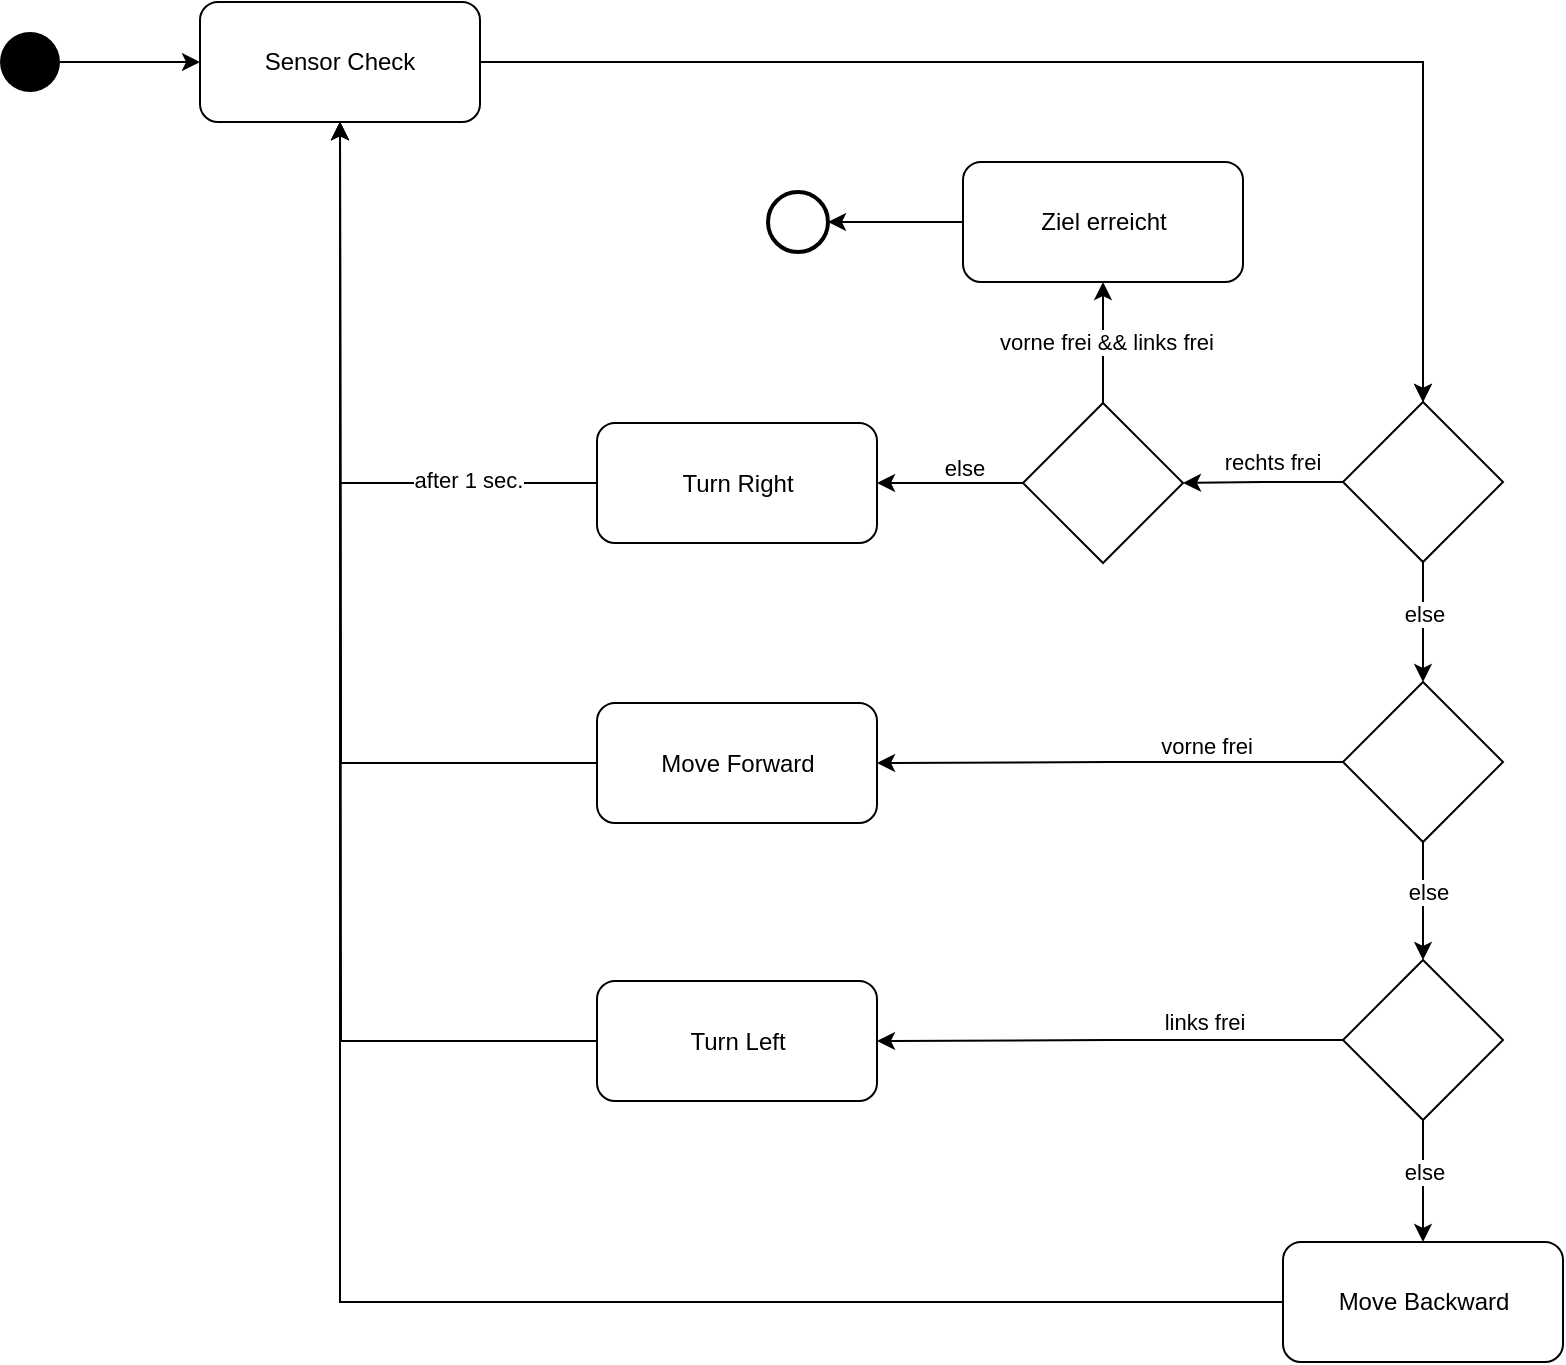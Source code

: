 <mxfile version="22.1.22" type="embed" pages="4">
  <diagram name="State Machine for Right-Hand Rule" id="0">
    <mxGraphModel dx="1206" dy="760" grid="1" gridSize="10" guides="1" tooltips="1" connect="1" arrows="1" fold="1" page="1" pageScale="1" pageWidth="827" pageHeight="1169" math="0" shadow="0">
      <root>
        <mxCell id="0" />
        <mxCell id="1" parent="0" />
        <mxCell id="start" value="" style="ellipse;fillColor=#000000;strokeColor=none;" parent="1" vertex="1">
          <mxGeometry x="30" y="115" width="30" height="30" as="geometry" />
        </mxCell>
        <mxCell id="sensor_check" value="Sensor Check" style="rounded=1;whiteSpace=wrap;html=1;" parent="1" vertex="1">
          <mxGeometry x="130" y="100" width="140" height="60" as="geometry" />
        </mxCell>
        <mxCell id="FuK4gbNFFSEncP7rX3Nj-37" style="edgeStyle=orthogonalEdgeStyle;rounded=0;orthogonalLoop=1;jettySize=auto;html=1;entryX=0.5;entryY=1;entryDx=0;entryDy=0;" parent="1" source="turn_right" target="sensor_check" edge="1">
          <mxGeometry relative="1" as="geometry" />
        </mxCell>
        <mxCell id="MXY2HZaCNckMIYu-Z9d6-27" value="after 1 sec." style="edgeLabel;html=1;align=center;verticalAlign=middle;resizable=0;points=[];" parent="FuK4gbNFFSEncP7rX3Nj-37" vertex="1" connectable="0">
          <mxGeometry x="-0.473" relative="1" as="geometry">
            <mxPoint x="17" y="-2" as="offset" />
          </mxGeometry>
        </mxCell>
        <mxCell id="turn_right" value="Turn Right" style="rounded=1;whiteSpace=wrap;html=1;" parent="1" vertex="1">
          <mxGeometry x="328.5" y="310.5" width="140" height="60" as="geometry" />
        </mxCell>
        <mxCell id="FuK4gbNFFSEncP7rX3Nj-39" style="edgeStyle=orthogonalEdgeStyle;rounded=0;orthogonalLoop=1;jettySize=auto;html=1;" parent="1" source="turn_left" edge="1">
          <mxGeometry relative="1" as="geometry">
            <mxPoint x="200" y="160" as="targetPoint" />
          </mxGeometry>
        </mxCell>
        <mxCell id="turn_left" value="Turn Left" style="rounded=1;whiteSpace=wrap;html=1;" parent="1" vertex="1">
          <mxGeometry x="328.5" y="589.5" width="140" height="60" as="geometry" />
        </mxCell>
        <mxCell id="FuK4gbNFFSEncP7rX3Nj-40" style="edgeStyle=orthogonalEdgeStyle;rounded=0;orthogonalLoop=1;jettySize=auto;html=1;entryX=0.5;entryY=1;entryDx=0;entryDy=0;" parent="1" source="move_backward" target="sensor_check" edge="1">
          <mxGeometry relative="1" as="geometry" />
        </mxCell>
        <mxCell id="move_backward" value="Move Backward" style="rounded=1;whiteSpace=wrap;html=1;" parent="1" vertex="1">
          <mxGeometry x="671.5" y="720" width="140" height="60" as="geometry" />
        </mxCell>
        <mxCell id="goal_reached" value="" style="ellipse;fillColor=none;strokeColor=#000000;strokeWidth=2;" parent="1" vertex="1">
          <mxGeometry x="414" y="195" width="30" height="30" as="geometry" />
        </mxCell>
        <mxCell id="edge_start_sensor" style="edgeStyle=orthogonalEdgeStyle;rounded=0;" parent="1" source="start" target="sensor_check" edge="1">
          <mxGeometry relative="1" as="geometry" />
        </mxCell>
        <mxCell id="FuK4gbNFFSEncP7rX3Nj-1" value="" style="edgeStyle=orthogonalEdgeStyle;rounded=0;" parent="1" source="sensor_check" target="FuK4gbNFFSEncP7rX3Nj-2" edge="1">
          <mxGeometry relative="1" as="geometry">
            <mxPoint x="270" y="130" as="sourcePoint" />
            <mxPoint x="735" y="200" as="targetPoint" />
          </mxGeometry>
        </mxCell>
        <mxCell id="FuK4gbNFFSEncP7rX3Nj-5" value="" style="edgeStyle=orthogonalEdgeStyle;rounded=0;" parent="1" source="sensor_check" target="FuK4gbNFFSEncP7rX3Nj-2" edge="1">
          <mxGeometry relative="1" as="geometry">
            <mxPoint x="270" y="130" as="sourcePoint" />
            <mxPoint x="400" y="350" as="targetPoint" />
          </mxGeometry>
        </mxCell>
        <mxCell id="FuK4gbNFFSEncP7rX3Nj-2" value="" style="rhombus;whiteSpace=wrap;html=1;" parent="1" vertex="1">
          <mxGeometry x="701.5" y="300" width="80" height="80" as="geometry" />
        </mxCell>
        <mxCell id="FuK4gbNFFSEncP7rX3Nj-8" value="" style="edgeStyle=orthogonalEdgeStyle;rounded=0;" parent="1" source="FuK4gbNFFSEncP7rX3Nj-2" target="FuK4gbNFFSEncP7rX3Nj-7" edge="1">
          <mxGeometry relative="1" as="geometry">
            <mxPoint x="741.5" y="380" as="sourcePoint" />
            <mxPoint x="741.5" y="560" as="targetPoint" />
          </mxGeometry>
        </mxCell>
        <mxCell id="FuK4gbNFFSEncP7rX3Nj-14" value="else" style="edgeLabel;html=1;align=center;verticalAlign=middle;resizable=0;points=[];" parent="FuK4gbNFFSEncP7rX3Nj-8" vertex="1" connectable="0">
          <mxGeometry x="-0.139" relative="1" as="geometry">
            <mxPoint as="offset" />
          </mxGeometry>
        </mxCell>
        <mxCell id="FuK4gbNFFSEncP7rX3Nj-11" value="" style="edgeStyle=orthogonalEdgeStyle;rounded=0;orthogonalLoop=1;jettySize=auto;html=1;exitX=0;exitY=0.5;exitDx=0;exitDy=0;entryX=1;entryY=0.5;entryDx=0;entryDy=0;" parent="1" source="FuK4gbNFFSEncP7rX3Nj-7" target="FuK4gbNFFSEncP7rX3Nj-10" edge="1">
          <mxGeometry relative="1" as="geometry">
            <mxPoint x="381.5" y="480.5" as="sourcePoint" />
            <mxPoint x="621.5" y="480.529" as="targetPoint" />
          </mxGeometry>
        </mxCell>
        <mxCell id="FuK4gbNFFSEncP7rX3Nj-12" value="vorne frei" style="edgeLabel;html=1;align=center;verticalAlign=middle;resizable=0;points=[];" parent="FuK4gbNFFSEncP7rX3Nj-11" vertex="1" connectable="0">
          <mxGeometry x="-0.212" relative="1" as="geometry">
            <mxPoint x="23" y="-8" as="offset" />
          </mxGeometry>
        </mxCell>
        <mxCell id="FuK4gbNFFSEncP7rX3Nj-17" value="" style="edgeStyle=orthogonalEdgeStyle;rounded=0;orthogonalLoop=1;jettySize=auto;html=1;" parent="1" source="FuK4gbNFFSEncP7rX3Nj-7" target="FuK4gbNFFSEncP7rX3Nj-16" edge="1">
          <mxGeometry relative="1" as="geometry" />
        </mxCell>
        <mxCell id="FuK4gbNFFSEncP7rX3Nj-21" value="else" style="edgeLabel;html=1;align=center;verticalAlign=middle;resizable=0;points=[];" parent="FuK4gbNFFSEncP7rX3Nj-17" vertex="1" connectable="0">
          <mxGeometry x="-0.292" y="2" relative="1" as="geometry">
            <mxPoint y="4" as="offset" />
          </mxGeometry>
        </mxCell>
        <mxCell id="FuK4gbNFFSEncP7rX3Nj-7" value="" style="rhombus;whiteSpace=wrap;html=1;" parent="1" vertex="1">
          <mxGeometry x="701.5" y="440" width="80" height="80" as="geometry" />
        </mxCell>
        <mxCell id="FuK4gbNFFSEncP7rX3Nj-38" style="edgeStyle=orthogonalEdgeStyle;rounded=0;orthogonalLoop=1;jettySize=auto;html=1;" parent="1" source="FuK4gbNFFSEncP7rX3Nj-10" edge="1">
          <mxGeometry relative="1" as="geometry">
            <mxPoint x="200" y="160" as="targetPoint" />
          </mxGeometry>
        </mxCell>
        <mxCell id="FuK4gbNFFSEncP7rX3Nj-10" value="Move Forward" style="rounded=1;whiteSpace=wrap;html=1;" parent="1" vertex="1">
          <mxGeometry x="328.5" y="450.5" width="140" height="60" as="geometry" />
        </mxCell>
        <mxCell id="FuK4gbNFFSEncP7rX3Nj-15" style="edgeStyle=orthogonalEdgeStyle;rounded=0;orthogonalLoop=1;jettySize=auto;html=1;entryX=1;entryY=0.5;entryDx=0;entryDy=0;exitX=0;exitY=0.5;exitDx=0;exitDy=0;" parent="1" source="FuK4gbNFFSEncP7rX3Nj-2" target="FuK4gbNFFSEncP7rX3Nj-27" edge="1">
          <mxGeometry relative="1" as="geometry">
            <mxPoint x="381.5" y="340.5" as="sourcePoint" />
            <mxPoint x="621.5" y="340.5" as="targetPoint" />
          </mxGeometry>
        </mxCell>
        <mxCell id="FuK4gbNFFSEncP7rX3Nj-19" value="rechts frei" style="edgeLabel;html=1;align=center;verticalAlign=middle;resizable=0;points=[];" parent="FuK4gbNFFSEncP7rX3Nj-15" vertex="1" connectable="0">
          <mxGeometry x="-0.123" y="-1" relative="1" as="geometry">
            <mxPoint y="-9" as="offset" />
          </mxGeometry>
        </mxCell>
        <mxCell id="FuK4gbNFFSEncP7rX3Nj-18" style="edgeStyle=orthogonalEdgeStyle;rounded=0;orthogonalLoop=1;jettySize=auto;html=1;entryX=1;entryY=0.5;entryDx=0;entryDy=0;exitX=0;exitY=0.5;exitDx=0;exitDy=0;" parent="1" source="FuK4gbNFFSEncP7rX3Nj-16" target="turn_left" edge="1">
          <mxGeometry relative="1" as="geometry">
            <mxPoint x="381.5" y="619.5" as="sourcePoint" />
            <mxPoint x="621.5" y="619.5" as="targetPoint" />
          </mxGeometry>
        </mxCell>
        <mxCell id="FuK4gbNFFSEncP7rX3Nj-20" value="links frei" style="edgeLabel;html=1;align=center;verticalAlign=middle;resizable=0;points=[];" parent="FuK4gbNFFSEncP7rX3Nj-18" vertex="1" connectable="0">
          <mxGeometry x="-0.073" y="3" relative="1" as="geometry">
            <mxPoint x="38" y="-12" as="offset" />
          </mxGeometry>
        </mxCell>
        <mxCell id="FuK4gbNFFSEncP7rX3Nj-22" style="edgeStyle=orthogonalEdgeStyle;rounded=0;orthogonalLoop=1;jettySize=auto;html=1;" parent="1" source="FuK4gbNFFSEncP7rX3Nj-16" target="move_backward" edge="1">
          <mxGeometry relative="1" as="geometry" />
        </mxCell>
        <mxCell id="FuK4gbNFFSEncP7rX3Nj-23" value="else" style="edgeLabel;html=1;align=center;verticalAlign=middle;resizable=0;points=[];" parent="FuK4gbNFFSEncP7rX3Nj-22" vertex="1" connectable="0">
          <mxGeometry x="-0.167" relative="1" as="geometry">
            <mxPoint as="offset" />
          </mxGeometry>
        </mxCell>
        <mxCell id="FuK4gbNFFSEncP7rX3Nj-16" value="" style="rhombus;whiteSpace=wrap;html=1;" parent="1" vertex="1">
          <mxGeometry x="701.5" y="579" width="80" height="80" as="geometry" />
        </mxCell>
        <mxCell id="FuK4gbNFFSEncP7rX3Nj-35" style="edgeStyle=orthogonalEdgeStyle;rounded=0;orthogonalLoop=1;jettySize=auto;html=1;entryX=1;entryY=0.5;entryDx=0;entryDy=0;" parent="1" source="FuK4gbNFFSEncP7rX3Nj-25" target="goal_reached" edge="1">
          <mxGeometry relative="1" as="geometry" />
        </mxCell>
        <mxCell id="FuK4gbNFFSEncP7rX3Nj-25" value="Ziel erreicht" style="rounded=1;whiteSpace=wrap;html=1;" parent="1" vertex="1">
          <mxGeometry x="511.5" y="180" width="140" height="60" as="geometry" />
        </mxCell>
        <mxCell id="FuK4gbNFFSEncP7rX3Nj-31" style="edgeStyle=orthogonalEdgeStyle;rounded=0;orthogonalLoop=1;jettySize=auto;html=1;entryX=1;entryY=0.5;entryDx=0;entryDy=0;" parent="1" source="FuK4gbNFFSEncP7rX3Nj-27" target="turn_right" edge="1">
          <mxGeometry relative="1" as="geometry" />
        </mxCell>
        <mxCell id="FuK4gbNFFSEncP7rX3Nj-33" value="else" style="edgeLabel;html=1;align=center;verticalAlign=middle;resizable=0;points=[];" parent="FuK4gbNFFSEncP7rX3Nj-31" vertex="1" connectable="0">
          <mxGeometry x="-0.337" y="-1" relative="1" as="geometry">
            <mxPoint x="-6" y="-7" as="offset" />
          </mxGeometry>
        </mxCell>
        <mxCell id="FuK4gbNFFSEncP7rX3Nj-34" style="edgeStyle=orthogonalEdgeStyle;rounded=0;orthogonalLoop=1;jettySize=auto;html=1;entryX=0.5;entryY=1;entryDx=0;entryDy=0;" parent="1" source="FuK4gbNFFSEncP7rX3Nj-27" target="FuK4gbNFFSEncP7rX3Nj-25" edge="1">
          <mxGeometry relative="1" as="geometry" />
        </mxCell>
        <mxCell id="FuK4gbNFFSEncP7rX3Nj-36" value="vorne frei &amp;amp;&amp;amp; links frei" style="edgeLabel;html=1;align=center;verticalAlign=middle;resizable=0;points=[];" parent="FuK4gbNFFSEncP7rX3Nj-34" vertex="1" connectable="0">
          <mxGeometry x="0.005" y="-1" relative="1" as="geometry">
            <mxPoint as="offset" />
          </mxGeometry>
        </mxCell>
        <mxCell id="FuK4gbNFFSEncP7rX3Nj-27" value="" style="rhombus;whiteSpace=wrap;html=1;" parent="1" vertex="1">
          <mxGeometry x="541.5" y="300.5" width="80" height="80" as="geometry" />
        </mxCell>
      </root>
    </mxGraphModel>
  </diagram>
  <diagram id="JUoCAKlTKc23usxnbsCP" name="Regelkreise Move Forward">
    <mxGraphModel dx="1044" dy="722" grid="1" gridSize="10" guides="1" tooltips="1" connect="1" arrows="1" fold="1" page="1" pageScale="1" pageWidth="827" pageHeight="1169" math="0" shadow="0">
      <root>
        <mxCell id="0" />
        <mxCell id="1" parent="0" />
        <mxCell id="N-XDdZ0_NrzwJ06vWBmq-4" style="edgeStyle=orthogonalEdgeStyle;rounded=0;orthogonalLoop=1;jettySize=auto;html=1;" parent="1" source="N-XDdZ0_NrzwJ06vWBmq-1" edge="1">
          <mxGeometry relative="1" as="geometry">
            <mxPoint x="370" y="139" as="targetPoint" />
          </mxGeometry>
        </mxCell>
        <mxCell id="N-XDdZ0_NrzwJ06vWBmq-10" value="Regelabweichung" style="edgeLabel;html=1;align=center;verticalAlign=middle;resizable=0;points=[];" parent="N-XDdZ0_NrzwJ06vWBmq-4" vertex="1" connectable="0">
          <mxGeometry x="-0.317" y="-2" relative="1" as="geometry">
            <mxPoint x="21" y="-2" as="offset" />
          </mxGeometry>
        </mxCell>
        <mxCell id="N-XDdZ0_NrzwJ06vWBmq-1" value="" style="ellipse;" parent="1" vertex="1">
          <mxGeometry x="205" y="125" width="30" height="30" as="geometry" />
        </mxCell>
        <mxCell id="N-XDdZ0_NrzwJ06vWBmq-7" value="" style="endArrow=classic;html=1;rounded=0;entryX=0;entryY=0.5;entryDx=0;entryDy=0;" parent="1" edge="1">
          <mxGeometry width="50" height="50" relative="1" as="geometry">
            <mxPoint x="15" y="139.76" as="sourcePoint" />
            <mxPoint x="205.0" y="139.76" as="targetPoint" />
          </mxGeometry>
        </mxCell>
        <mxCell id="N-XDdZ0_NrzwJ06vWBmq-9" value="Drehzahl links = Drehzahl rechts" style="edgeLabel;html=1;align=center;verticalAlign=middle;resizable=0;points=[];" parent="N-XDdZ0_NrzwJ06vWBmq-7" vertex="1" connectable="0">
          <mxGeometry x="-0.13" y="1" relative="1" as="geometry">
            <mxPoint x="-7" y="1" as="offset" />
          </mxGeometry>
        </mxCell>
        <mxCell id="N-XDdZ0_NrzwJ06vWBmq-12" style="edgeStyle=orthogonalEdgeStyle;rounded=0;orthogonalLoop=1;jettySize=auto;html=1;" parent="1" source="N-XDdZ0_NrzwJ06vWBmq-11" edge="1">
          <mxGeometry relative="1" as="geometry">
            <mxPoint x="600" y="140" as="targetPoint" />
          </mxGeometry>
        </mxCell>
        <mxCell id="N-XDdZ0_NrzwJ06vWBmq-13" value="Motorspannungen" style="edgeLabel;html=1;align=center;verticalAlign=middle;resizable=0;points=[];" parent="N-XDdZ0_NrzwJ06vWBmq-12" vertex="1" connectable="0">
          <mxGeometry x="-0.172" relative="1" as="geometry">
            <mxPoint x="8" as="offset" />
          </mxGeometry>
        </mxCell>
        <mxCell id="N-XDdZ0_NrzwJ06vWBmq-11" value="Regler" style="rounded=0;whiteSpace=wrap;html=1;" parent="1" vertex="1">
          <mxGeometry x="370" y="120" width="90" height="40" as="geometry" />
        </mxCell>
        <mxCell id="N-XDdZ0_NrzwJ06vWBmq-15" value="Motoren" style="rounded=0;whiteSpace=wrap;html=1;" parent="1" vertex="1">
          <mxGeometry x="600" y="120" width="90" height="40" as="geometry" />
        </mxCell>
        <mxCell id="N-XDdZ0_NrzwJ06vWBmq-16" value="" style="endArrow=classic;html=1;rounded=0;entryX=0.5;entryY=0;entryDx=0;entryDy=0;" parent="1" target="N-XDdZ0_NrzwJ06vWBmq-15" edge="1">
          <mxGeometry width="50" height="50" relative="1" as="geometry">
            <mxPoint x="645" y="70" as="sourcePoint" />
            <mxPoint x="660" y="30" as="targetPoint" />
          </mxGeometry>
        </mxCell>
        <mxCell id="N-XDdZ0_NrzwJ06vWBmq-17" value="&lt;div&gt;Störgröße&lt;/div&gt;Unterschiede in der Motormechanik" style="text;html=1;align=right;verticalAlign=middle;resizable=0;points=[];autosize=1;strokeColor=none;fillColor=none;" parent="1" vertex="1">
          <mxGeometry x="430" y="70" width="210" height="40" as="geometry" />
        </mxCell>
        <mxCell id="N-XDdZ0_NrzwJ06vWBmq-18" value="" style="endArrow=classic;html=1;rounded=0;exitX=1;exitY=0.5;exitDx=0;exitDy=0;" parent="1" source="N-XDdZ0_NrzwJ06vWBmq-15" edge="1">
          <mxGeometry width="50" height="50" relative="1" as="geometry">
            <mxPoint x="760" y="170" as="sourcePoint" />
            <mxPoint x="810" y="140" as="targetPoint" />
          </mxGeometry>
        </mxCell>
        <mxCell id="N-XDdZ0_NrzwJ06vWBmq-19" value="Drezahldifferenz" style="edgeLabel;html=1;align=center;verticalAlign=middle;resizable=0;points=[];" parent="N-XDdZ0_NrzwJ06vWBmq-18" vertex="1" connectable="0">
          <mxGeometry x="-0.213" y="1" relative="1" as="geometry">
            <mxPoint x="16" as="offset" />
          </mxGeometry>
        </mxCell>
        <mxCell id="N-XDdZ0_NrzwJ06vWBmq-20" value="" style="endArrow=classic;html=1;rounded=0;entryX=1;entryY=0.5;entryDx=0;entryDy=0;" parent="1" target="N-XDdZ0_NrzwJ06vWBmq-21" edge="1">
          <mxGeometry width="50" height="50" relative="1" as="geometry">
            <mxPoint x="700" y="140" as="sourcePoint" />
            <mxPoint x="700" y="250" as="targetPoint" />
            <Array as="points">
              <mxPoint x="700" y="260" />
            </Array>
          </mxGeometry>
        </mxCell>
        <mxCell id="N-XDdZ0_NrzwJ06vWBmq-22" style="edgeStyle=orthogonalEdgeStyle;rounded=0;orthogonalLoop=1;jettySize=auto;html=1;entryX=0.5;entryY=1;entryDx=0;entryDy=0;" parent="1" source="N-XDdZ0_NrzwJ06vWBmq-21" target="N-XDdZ0_NrzwJ06vWBmq-1" edge="1">
          <mxGeometry relative="1" as="geometry" />
        </mxCell>
        <mxCell id="N-XDdZ0_NrzwJ06vWBmq-23" value="Spannungen anpassen" style="edgeLabel;html=1;align=center;verticalAlign=middle;resizable=0;points=[];" parent="N-XDdZ0_NrzwJ06vWBmq-22" vertex="1" connectable="0">
          <mxGeometry x="-0.174" relative="1" as="geometry">
            <mxPoint x="20" y="-1" as="offset" />
          </mxGeometry>
        </mxCell>
        <mxCell id="N-XDdZ0_NrzwJ06vWBmq-21" value="Drehzahlsensoren" style="rounded=0;whiteSpace=wrap;html=1;" parent="1" vertex="1">
          <mxGeometry x="480" y="240" width="110" height="40" as="geometry" />
        </mxCell>
        <mxCell id="N-XDdZ0_NrzwJ06vWBmq-24" style="edgeStyle=orthogonalEdgeStyle;rounded=0;orthogonalLoop=1;jettySize=auto;html=1;" parent="1" source="N-XDdZ0_NrzwJ06vWBmq-26" edge="1">
          <mxGeometry relative="1" as="geometry">
            <mxPoint x="370" y="429" as="targetPoint" />
          </mxGeometry>
        </mxCell>
        <mxCell id="N-XDdZ0_NrzwJ06vWBmq-25" value="Regelabweichung" style="edgeLabel;html=1;align=center;verticalAlign=middle;resizable=0;points=[];" parent="N-XDdZ0_NrzwJ06vWBmq-24" vertex="1" connectable="0">
          <mxGeometry x="-0.317" y="-2" relative="1" as="geometry">
            <mxPoint x="21" y="-2" as="offset" />
          </mxGeometry>
        </mxCell>
        <mxCell id="N-XDdZ0_NrzwJ06vWBmq-26" value="" style="ellipse;" parent="1" vertex="1">
          <mxGeometry x="205" y="415" width="30" height="30" as="geometry" />
        </mxCell>
        <mxCell id="N-XDdZ0_NrzwJ06vWBmq-27" value="" style="endArrow=classic;html=1;rounded=0;entryX=0;entryY=0.5;entryDx=0;entryDy=0;" parent="1" edge="1">
          <mxGeometry width="50" height="50" relative="1" as="geometry">
            <mxPoint x="15" y="429.76" as="sourcePoint" />
            <mxPoint x="205.0" y="429.76" as="targetPoint" />
          </mxGeometry>
        </mxCell>
        <mxCell id="N-XDdZ0_NrzwJ06vWBmq-28" value="Abstand links = Abstand rechts&amp;nbsp;" style="edgeLabel;html=1;align=center;verticalAlign=middle;resizable=0;points=[];" parent="N-XDdZ0_NrzwJ06vWBmq-27" vertex="1" connectable="0">
          <mxGeometry x="-0.13" y="1" relative="1" as="geometry">
            <mxPoint x="-5" y="1" as="offset" />
          </mxGeometry>
        </mxCell>
        <mxCell id="N-XDdZ0_NrzwJ06vWBmq-29" style="edgeStyle=orthogonalEdgeStyle;rounded=0;orthogonalLoop=1;jettySize=auto;html=1;" parent="1" source="N-XDdZ0_NrzwJ06vWBmq-31" edge="1">
          <mxGeometry relative="1" as="geometry">
            <mxPoint x="600" y="430" as="targetPoint" />
          </mxGeometry>
        </mxCell>
        <mxCell id="N-XDdZ0_NrzwJ06vWBmq-30" value="Motorspannungen" style="edgeLabel;html=1;align=center;verticalAlign=middle;resizable=0;points=[];" parent="N-XDdZ0_NrzwJ06vWBmq-29" vertex="1" connectable="0">
          <mxGeometry x="-0.172" relative="1" as="geometry">
            <mxPoint x="8" as="offset" />
          </mxGeometry>
        </mxCell>
        <mxCell id="N-XDdZ0_NrzwJ06vWBmq-31" value="Regler" style="rounded=0;whiteSpace=wrap;html=1;" parent="1" vertex="1">
          <mxGeometry x="370" y="410" width="90" height="40" as="geometry" />
        </mxCell>
        <mxCell id="N-XDdZ0_NrzwJ06vWBmq-32" value="Motoren" style="rounded=0;whiteSpace=wrap;html=1;" parent="1" vertex="1">
          <mxGeometry x="600" y="410" width="90" height="40" as="geometry" />
        </mxCell>
        <mxCell id="N-XDdZ0_NrzwJ06vWBmq-33" value="" style="endArrow=classic;html=1;rounded=0;entryX=0.5;entryY=0;entryDx=0;entryDy=0;" parent="1" target="N-XDdZ0_NrzwJ06vWBmq-32" edge="1">
          <mxGeometry width="50" height="50" relative="1" as="geometry">
            <mxPoint x="645" y="360" as="sourcePoint" />
            <mxPoint x="660" y="320" as="targetPoint" />
          </mxGeometry>
        </mxCell>
        <mxCell id="N-XDdZ0_NrzwJ06vWBmq-34" value="&lt;div&gt;Störgröße&lt;/div&gt;Unterschiede in der Motormechanik" style="text;html=1;align=right;verticalAlign=middle;resizable=0;points=[];autosize=1;strokeColor=none;fillColor=none;" parent="1" vertex="1">
          <mxGeometry x="430" y="360" width="210" height="40" as="geometry" />
        </mxCell>
        <mxCell id="N-XDdZ0_NrzwJ06vWBmq-35" value="" style="endArrow=classic;html=1;rounded=0;exitX=1;exitY=0.5;exitDx=0;exitDy=0;" parent="1" source="N-XDdZ0_NrzwJ06vWBmq-32" edge="1">
          <mxGeometry width="50" height="50" relative="1" as="geometry">
            <mxPoint x="760" y="460" as="sourcePoint" />
            <mxPoint x="810" y="430" as="targetPoint" />
          </mxGeometry>
        </mxCell>
        <mxCell id="N-XDdZ0_NrzwJ06vWBmq-36" value="Abstandsdifferenz" style="edgeLabel;html=1;align=center;verticalAlign=middle;resizable=0;points=[];" parent="N-XDdZ0_NrzwJ06vWBmq-35" vertex="1" connectable="0">
          <mxGeometry x="-0.213" y="1" relative="1" as="geometry">
            <mxPoint x="16" as="offset" />
          </mxGeometry>
        </mxCell>
        <mxCell id="N-XDdZ0_NrzwJ06vWBmq-37" value="" style="endArrow=classic;html=1;rounded=0;entryX=1;entryY=0.5;entryDx=0;entryDy=0;" parent="1" target="N-XDdZ0_NrzwJ06vWBmq-40" edge="1">
          <mxGeometry width="50" height="50" relative="1" as="geometry">
            <mxPoint x="700" y="430" as="sourcePoint" />
            <mxPoint x="700" y="540" as="targetPoint" />
            <Array as="points">
              <mxPoint x="700" y="550" />
            </Array>
          </mxGeometry>
        </mxCell>
        <mxCell id="N-XDdZ0_NrzwJ06vWBmq-38" style="edgeStyle=orthogonalEdgeStyle;rounded=0;orthogonalLoop=1;jettySize=auto;html=1;entryX=0.5;entryY=1;entryDx=0;entryDy=0;" parent="1" source="N-XDdZ0_NrzwJ06vWBmq-40" target="N-XDdZ0_NrzwJ06vWBmq-26" edge="1">
          <mxGeometry relative="1" as="geometry" />
        </mxCell>
        <mxCell id="N-XDdZ0_NrzwJ06vWBmq-39" value="Spannungen anpassen" style="edgeLabel;html=1;align=center;verticalAlign=middle;resizable=0;points=[];" parent="N-XDdZ0_NrzwJ06vWBmq-38" vertex="1" connectable="0">
          <mxGeometry x="-0.174" relative="1" as="geometry">
            <mxPoint x="20" y="-1" as="offset" />
          </mxGeometry>
        </mxCell>
        <mxCell id="N-XDdZ0_NrzwJ06vWBmq-40" value="Ultraschallsensoren" style="rounded=0;whiteSpace=wrap;html=1;" parent="1" vertex="1">
          <mxGeometry x="480" y="530" width="120" height="40" as="geometry" />
        </mxCell>
      </root>
    </mxGraphModel>
  </diagram>
  <diagram name="Regelkreise Turn Right / Turn Left" id="Tj1A0St88yeUNrKVHTIq">
    <mxGraphModel dx="1146" dy="722" grid="1" gridSize="10" guides="1" tooltips="1" connect="1" arrows="1" fold="1" page="1" pageScale="1" pageWidth="827" pageHeight="1169" math="0" shadow="0">
      <root>
        <mxCell id="DYyplHVgY40gLAPhu1BG-0" />
        <mxCell id="DYyplHVgY40gLAPhu1BG-1" parent="DYyplHVgY40gLAPhu1BG-0" />
        <mxCell id="DYyplHVgY40gLAPhu1BG-2" style="edgeStyle=orthogonalEdgeStyle;rounded=0;orthogonalLoop=1;jettySize=auto;html=1;" parent="DYyplHVgY40gLAPhu1BG-1" source="DYyplHVgY40gLAPhu1BG-4" edge="1">
          <mxGeometry relative="1" as="geometry">
            <mxPoint x="372" y="139" as="targetPoint" />
          </mxGeometry>
        </mxCell>
        <mxCell id="DYyplHVgY40gLAPhu1BG-3" value="Regelabweichung" style="edgeLabel;html=1;align=center;verticalAlign=middle;resizable=0;points=[];" parent="DYyplHVgY40gLAPhu1BG-2" vertex="1" connectable="0">
          <mxGeometry x="-0.317" y="-2" relative="1" as="geometry">
            <mxPoint x="21" y="-2" as="offset" />
          </mxGeometry>
        </mxCell>
        <mxCell id="DYyplHVgY40gLAPhu1BG-4" value="" style="ellipse;" parent="DYyplHVgY40gLAPhu1BG-1" vertex="1">
          <mxGeometry x="207" y="125" width="30" height="30" as="geometry" />
        </mxCell>
        <mxCell id="DYyplHVgY40gLAPhu1BG-5" value="" style="endArrow=classic;html=1;rounded=0;entryX=0;entryY=0.5;entryDx=0;entryDy=0;" parent="DYyplHVgY40gLAPhu1BG-1" edge="1">
          <mxGeometry width="50" height="50" relative="1" as="geometry">
            <mxPoint x="17" y="139.76" as="sourcePoint" />
            <mxPoint x="207.0" y="139.76" as="targetPoint" />
          </mxGeometry>
        </mxCell>
        <mxCell id="DYyplHVgY40gLAPhu1BG-6" value="Drehzahl links = Drehzahl rechts + X" style="edgeLabel;html=1;align=center;verticalAlign=middle;resizable=0;points=[];" parent="DYyplHVgY40gLAPhu1BG-5" vertex="1" connectable="0">
          <mxGeometry x="-0.13" y="1" relative="1" as="geometry">
            <mxPoint x="-4" y="1" as="offset" />
          </mxGeometry>
        </mxCell>
        <mxCell id="DYyplHVgY40gLAPhu1BG-7" style="edgeStyle=orthogonalEdgeStyle;rounded=0;orthogonalLoop=1;jettySize=auto;html=1;" parent="DYyplHVgY40gLAPhu1BG-1" source="DYyplHVgY40gLAPhu1BG-9" edge="1">
          <mxGeometry relative="1" as="geometry">
            <mxPoint x="602" y="140" as="targetPoint" />
          </mxGeometry>
        </mxCell>
        <mxCell id="DYyplHVgY40gLAPhu1BG-8" value="Motorspannungen" style="edgeLabel;html=1;align=center;verticalAlign=middle;resizable=0;points=[];" parent="DYyplHVgY40gLAPhu1BG-7" vertex="1" connectable="0">
          <mxGeometry x="-0.172" relative="1" as="geometry">
            <mxPoint x="8" as="offset" />
          </mxGeometry>
        </mxCell>
        <mxCell id="DYyplHVgY40gLAPhu1BG-9" value="Regler" style="rounded=0;whiteSpace=wrap;html=1;" parent="DYyplHVgY40gLAPhu1BG-1" vertex="1">
          <mxGeometry x="372" y="120" width="90" height="40" as="geometry" />
        </mxCell>
        <mxCell id="DYyplHVgY40gLAPhu1BG-10" value="Motoren" style="rounded=0;whiteSpace=wrap;html=1;" parent="DYyplHVgY40gLAPhu1BG-1" vertex="1">
          <mxGeometry x="602" y="120" width="90" height="40" as="geometry" />
        </mxCell>
        <mxCell id="DYyplHVgY40gLAPhu1BG-11" value="" style="endArrow=classic;html=1;rounded=0;entryX=0.5;entryY=0;entryDx=0;entryDy=0;" parent="DYyplHVgY40gLAPhu1BG-1" target="DYyplHVgY40gLAPhu1BG-10" edge="1">
          <mxGeometry width="50" height="50" relative="1" as="geometry">
            <mxPoint x="647" y="70" as="sourcePoint" />
            <mxPoint x="662" y="30" as="targetPoint" />
          </mxGeometry>
        </mxCell>
        <mxCell id="DYyplHVgY40gLAPhu1BG-12" value="&lt;div&gt;Störgröße&lt;/div&gt;Unterschiede in der Motormechanik" style="text;html=1;align=right;verticalAlign=middle;resizable=0;points=[];autosize=1;strokeColor=none;fillColor=none;" parent="DYyplHVgY40gLAPhu1BG-1" vertex="1">
          <mxGeometry x="432" y="70" width="210" height="40" as="geometry" />
        </mxCell>
        <mxCell id="DYyplHVgY40gLAPhu1BG-13" value="" style="endArrow=classic;html=1;rounded=0;exitX=1;exitY=0.5;exitDx=0;exitDy=0;" parent="DYyplHVgY40gLAPhu1BG-1" source="DYyplHVgY40gLAPhu1BG-10" edge="1">
          <mxGeometry width="50" height="50" relative="1" as="geometry">
            <mxPoint x="762" y="170" as="sourcePoint" />
            <mxPoint x="812" y="140" as="targetPoint" />
          </mxGeometry>
        </mxCell>
        <mxCell id="DYyplHVgY40gLAPhu1BG-14" value="Drezahldifferenz" style="edgeLabel;html=1;align=center;verticalAlign=middle;resizable=0;points=[];" parent="DYyplHVgY40gLAPhu1BG-13" vertex="1" connectable="0">
          <mxGeometry x="-0.213" y="1" relative="1" as="geometry">
            <mxPoint x="16" as="offset" />
          </mxGeometry>
        </mxCell>
        <mxCell id="DYyplHVgY40gLAPhu1BG-15" value="" style="endArrow=classic;html=1;rounded=0;entryX=1;entryY=0.5;entryDx=0;entryDy=0;" parent="DYyplHVgY40gLAPhu1BG-1" target="DYyplHVgY40gLAPhu1BG-18" edge="1">
          <mxGeometry width="50" height="50" relative="1" as="geometry">
            <mxPoint x="702" y="140" as="sourcePoint" />
            <mxPoint x="702" y="250" as="targetPoint" />
            <Array as="points">
              <mxPoint x="702" y="260" />
            </Array>
          </mxGeometry>
        </mxCell>
        <mxCell id="DYyplHVgY40gLAPhu1BG-16" style="edgeStyle=orthogonalEdgeStyle;rounded=0;orthogonalLoop=1;jettySize=auto;html=1;entryX=0.5;entryY=1;entryDx=0;entryDy=0;" parent="DYyplHVgY40gLAPhu1BG-1" source="DYyplHVgY40gLAPhu1BG-18" target="DYyplHVgY40gLAPhu1BG-4" edge="1">
          <mxGeometry relative="1" as="geometry" />
        </mxCell>
        <mxCell id="DYyplHVgY40gLAPhu1BG-17" value="Spannungen anpassen" style="edgeLabel;html=1;align=center;verticalAlign=middle;resizable=0;points=[];" parent="DYyplHVgY40gLAPhu1BG-16" vertex="1" connectable="0">
          <mxGeometry x="-0.174" relative="1" as="geometry">
            <mxPoint x="20" as="offset" />
          </mxGeometry>
        </mxCell>
        <mxCell id="DYyplHVgY40gLAPhu1BG-18" value="Drehzahlsensoren" style="rounded=0;whiteSpace=wrap;html=1;" parent="DYyplHVgY40gLAPhu1BG-1" vertex="1">
          <mxGeometry x="482" y="240" width="110" height="40" as="geometry" />
        </mxCell>
        <mxCell id="DYyplHVgY40gLAPhu1BG-19" style="edgeStyle=orthogonalEdgeStyle;rounded=0;orthogonalLoop=1;jettySize=auto;html=1;" parent="DYyplHVgY40gLAPhu1BG-1" source="DYyplHVgY40gLAPhu1BG-21" edge="1">
          <mxGeometry relative="1" as="geometry">
            <mxPoint x="372" y="429" as="targetPoint" />
          </mxGeometry>
        </mxCell>
        <mxCell id="DYyplHVgY40gLAPhu1BG-20" value="Regelabweichung" style="edgeLabel;html=1;align=center;verticalAlign=middle;resizable=0;points=[];" parent="DYyplHVgY40gLAPhu1BG-19" vertex="1" connectable="0">
          <mxGeometry x="-0.317" y="-2" relative="1" as="geometry">
            <mxPoint x="21" y="-2" as="offset" />
          </mxGeometry>
        </mxCell>
        <mxCell id="DYyplHVgY40gLAPhu1BG-21" value="" style="ellipse;" parent="DYyplHVgY40gLAPhu1BG-1" vertex="1">
          <mxGeometry x="207" y="415" width="30" height="30" as="geometry" />
        </mxCell>
        <mxCell id="DYyplHVgY40gLAPhu1BG-22" value="" style="endArrow=classic;html=1;rounded=0;entryX=0;entryY=0.5;entryDx=0;entryDy=0;" parent="DYyplHVgY40gLAPhu1BG-1" edge="1">
          <mxGeometry width="50" height="50" relative="1" as="geometry">
            <mxPoint x="17" y="429.76" as="sourcePoint" />
            <mxPoint x="207.0" y="429.76" as="targetPoint" />
          </mxGeometry>
        </mxCell>
        <mxCell id="DYyplHVgY40gLAPhu1BG-23" value="Abstand links = Abstand rechts + X" style="edgeLabel;html=1;align=center;verticalAlign=middle;resizable=0;points=[];" parent="DYyplHVgY40gLAPhu1BG-22" vertex="1" connectable="0">
          <mxGeometry x="-0.13" y="1" relative="1" as="geometry">
            <mxPoint x="-3" y="1" as="offset" />
          </mxGeometry>
        </mxCell>
        <mxCell id="DYyplHVgY40gLAPhu1BG-24" style="edgeStyle=orthogonalEdgeStyle;rounded=0;orthogonalLoop=1;jettySize=auto;html=1;" parent="DYyplHVgY40gLAPhu1BG-1" source="DYyplHVgY40gLAPhu1BG-26" edge="1">
          <mxGeometry relative="1" as="geometry">
            <mxPoint x="602" y="430" as="targetPoint" />
          </mxGeometry>
        </mxCell>
        <mxCell id="DYyplHVgY40gLAPhu1BG-25" value="Motorspannungen" style="edgeLabel;html=1;align=center;verticalAlign=middle;resizable=0;points=[];" parent="DYyplHVgY40gLAPhu1BG-24" vertex="1" connectable="0">
          <mxGeometry x="-0.172" relative="1" as="geometry">
            <mxPoint x="8" as="offset" />
          </mxGeometry>
        </mxCell>
        <mxCell id="DYyplHVgY40gLAPhu1BG-26" value="Regler" style="rounded=0;whiteSpace=wrap;html=1;" parent="DYyplHVgY40gLAPhu1BG-1" vertex="1">
          <mxGeometry x="372" y="410" width="90" height="40" as="geometry" />
        </mxCell>
        <mxCell id="DYyplHVgY40gLAPhu1BG-27" value="Motoren" style="rounded=0;whiteSpace=wrap;html=1;" parent="DYyplHVgY40gLAPhu1BG-1" vertex="1">
          <mxGeometry x="602" y="410" width="90" height="40" as="geometry" />
        </mxCell>
        <mxCell id="DYyplHVgY40gLAPhu1BG-28" value="" style="endArrow=classic;html=1;rounded=0;entryX=0.5;entryY=0;entryDx=0;entryDy=0;" parent="DYyplHVgY40gLAPhu1BG-1" target="DYyplHVgY40gLAPhu1BG-27" edge="1">
          <mxGeometry width="50" height="50" relative="1" as="geometry">
            <mxPoint x="647" y="360" as="sourcePoint" />
            <mxPoint x="662" y="320" as="targetPoint" />
          </mxGeometry>
        </mxCell>
        <mxCell id="DYyplHVgY40gLAPhu1BG-29" value="&lt;div&gt;Störgröße&lt;/div&gt;Unterschiede in der Motormechanik" style="text;html=1;align=right;verticalAlign=middle;resizable=0;points=[];autosize=1;strokeColor=none;fillColor=none;" parent="DYyplHVgY40gLAPhu1BG-1" vertex="1">
          <mxGeometry x="432" y="360" width="210" height="40" as="geometry" />
        </mxCell>
        <mxCell id="DYyplHVgY40gLAPhu1BG-30" value="" style="endArrow=classic;html=1;rounded=0;exitX=1;exitY=0.5;exitDx=0;exitDy=0;" parent="DYyplHVgY40gLAPhu1BG-1" source="DYyplHVgY40gLAPhu1BG-27" edge="1">
          <mxGeometry width="50" height="50" relative="1" as="geometry">
            <mxPoint x="762" y="460" as="sourcePoint" />
            <mxPoint x="812" y="430" as="targetPoint" />
          </mxGeometry>
        </mxCell>
        <mxCell id="DYyplHVgY40gLAPhu1BG-31" value="Abstandsdifferenz" style="edgeLabel;html=1;align=center;verticalAlign=middle;resizable=0;points=[];" parent="DYyplHVgY40gLAPhu1BG-30" vertex="1" connectable="0">
          <mxGeometry x="-0.213" y="1" relative="1" as="geometry">
            <mxPoint x="16" as="offset" />
          </mxGeometry>
        </mxCell>
        <mxCell id="DYyplHVgY40gLAPhu1BG-32" value="" style="endArrow=classic;html=1;rounded=0;entryX=1;entryY=0.5;entryDx=0;entryDy=0;" parent="DYyplHVgY40gLAPhu1BG-1" target="DYyplHVgY40gLAPhu1BG-35" edge="1">
          <mxGeometry width="50" height="50" relative="1" as="geometry">
            <mxPoint x="702" y="430" as="sourcePoint" />
            <mxPoint x="702" y="540" as="targetPoint" />
            <Array as="points">
              <mxPoint x="702" y="550" />
            </Array>
          </mxGeometry>
        </mxCell>
        <mxCell id="DYyplHVgY40gLAPhu1BG-33" style="edgeStyle=orthogonalEdgeStyle;rounded=0;orthogonalLoop=1;jettySize=auto;html=1;entryX=0.5;entryY=1;entryDx=0;entryDy=0;" parent="DYyplHVgY40gLAPhu1BG-1" source="DYyplHVgY40gLAPhu1BG-35" target="DYyplHVgY40gLAPhu1BG-21" edge="1">
          <mxGeometry relative="1" as="geometry" />
        </mxCell>
        <mxCell id="DYyplHVgY40gLAPhu1BG-34" value="Spannungen anpassen" style="edgeLabel;html=1;align=center;verticalAlign=middle;resizable=0;points=[];" parent="DYyplHVgY40gLAPhu1BG-33" vertex="1" connectable="0">
          <mxGeometry x="-0.174" relative="1" as="geometry">
            <mxPoint x="20" as="offset" />
          </mxGeometry>
        </mxCell>
        <mxCell id="DYyplHVgY40gLAPhu1BG-35" value="Ultraschallsensoren" style="rounded=0;whiteSpace=wrap;html=1;" parent="DYyplHVgY40gLAPhu1BG-1" vertex="1">
          <mxGeometry x="482" y="530" width="120" height="40" as="geometry" />
        </mxCell>
      </root>
    </mxGraphModel>
  </diagram>
  <diagram id="4KCQyiTTcL8Klsepwhj9" name="Aktivitätsdiagramme">
    <mxGraphModel dx="997" dy="628" grid="1" gridSize="10" guides="1" tooltips="1" connect="1" arrows="1" fold="1" page="1" pageScale="1" pageWidth="850" pageHeight="1100" math="0" shadow="0">
      <root>
        <mxCell id="0" />
        <mxCell id="1" parent="0" />
        <mxCell id="KqUMBvsEmXHGLuhhKuEz-1" value="&lt;u&gt;&lt;b&gt;Move Forward&lt;/b&gt;&lt;/u&gt;" style="html=1;align=center;verticalAlign=top;rounded=1;absoluteArcSize=1;arcSize=10;dashed=0;whiteSpace=wrap;" vertex="1" parent="1">
          <mxGeometry x="30" y="20" width="790" height="330" as="geometry" />
        </mxCell>
        <mxCell id="KqUMBvsEmXHGLuhhKuEz-2" style="edgeStyle=orthogonalEdgeStyle;rounded=0;orthogonalLoop=1;jettySize=auto;html=1;entryX=0;entryY=0.5;entryDx=0;entryDy=0;" edge="1" parent="1" source="KqUMBvsEmXHGLuhhKuEz-3" target="KqUMBvsEmXHGLuhhKuEz-5">
          <mxGeometry relative="1" as="geometry">
            <mxPoint x="99" y="255" as="targetPoint" />
          </mxGeometry>
        </mxCell>
        <mxCell id="KqUMBvsEmXHGLuhhKuEz-3" value="" style="ellipse;fillColor=strokeColor;html=1;" vertex="1" parent="1">
          <mxGeometry x="66" y="240" width="30" height="30" as="geometry" />
        </mxCell>
        <mxCell id="KqUMBvsEmXHGLuhhKuEz-4" style="edgeStyle=orthogonalEdgeStyle;rounded=0;orthogonalLoop=1;jettySize=auto;html=1;entryX=0;entryY=0.5;entryDx=0;entryDy=0;" edge="1" parent="1" source="KqUMBvsEmXHGLuhhKuEz-5" target="KqUMBvsEmXHGLuhhKuEz-7">
          <mxGeometry relative="1" as="geometry">
            <mxPoint x="349" y="255" as="targetPoint" />
          </mxGeometry>
        </mxCell>
        <mxCell id="KqUMBvsEmXHGLuhhKuEz-5" value="Spannung rechts und links positiv" style="html=1;align=center;verticalAlign=top;rounded=1;absoluteArcSize=1;arcSize=10;dashed=0;whiteSpace=wrap;" vertex="1" parent="1">
          <mxGeometry x="129" y="235" width="140" height="40" as="geometry" />
        </mxCell>
        <mxCell id="KqUMBvsEmXHGLuhhKuEz-6" style="edgeStyle=orthogonalEdgeStyle;rounded=0;orthogonalLoop=1;jettySize=auto;html=1;entryX=0;entryY=0.5;entryDx=0;entryDy=0;" edge="1" parent="1" source="KqUMBvsEmXHGLuhhKuEz-7" target="KqUMBvsEmXHGLuhhKuEz-14">
          <mxGeometry relative="1" as="geometry" />
        </mxCell>
        <mxCell id="KqUMBvsEmXHGLuhhKuEz-7" value="Drehzahlmessung rechts und links" style="html=1;align=center;verticalAlign=top;rounded=1;absoluteArcSize=1;arcSize=10;dashed=0;whiteSpace=wrap;" vertex="1" parent="1">
          <mxGeometry x="379" y="235" width="140" height="40" as="geometry" />
        </mxCell>
        <mxCell id="KqUMBvsEmXHGLuhhKuEz-8" style="edgeStyle=orthogonalEdgeStyle;rounded=0;orthogonalLoop=1;jettySize=auto;html=1;entryX=1;entryY=0.5;entryDx=0;entryDy=0;exitX=0.5;exitY=0;exitDx=0;exitDy=0;" edge="1" parent="1" source="KqUMBvsEmXHGLuhhKuEz-14" target="KqUMBvsEmXHGLuhhKuEz-16">
          <mxGeometry relative="1" as="geometry">
            <mxPoint x="624" y="190" as="targetPoint" />
            <Array as="points">
              <mxPoint x="624" y="182" />
            </Array>
          </mxGeometry>
        </mxCell>
        <mxCell id="KqUMBvsEmXHGLuhhKuEz-9" value="links &amp;gt; rechts" style="edgeLabel;html=1;align=center;verticalAlign=middle;resizable=0;points=[];" vertex="1" connectable="0" parent="KqUMBvsEmXHGLuhhKuEz-8">
          <mxGeometry x="-0.228" relative="1" as="geometry">
            <mxPoint x="6" y="30" as="offset" />
          </mxGeometry>
        </mxCell>
        <mxCell id="KqUMBvsEmXHGLuhhKuEz-10" style="edgeStyle=orthogonalEdgeStyle;rounded=0;orthogonalLoop=1;jettySize=auto;html=1;entryX=0;entryY=0.5;entryDx=0;entryDy=0;" edge="1" parent="1" source="KqUMBvsEmXHGLuhhKuEz-14" target="KqUMBvsEmXHGLuhhKuEz-19">
          <mxGeometry relative="1" as="geometry">
            <mxPoint x="624" y="330" as="targetPoint" />
            <Array as="points">
              <mxPoint x="624" y="290" />
              <mxPoint x="770" y="290" />
              <mxPoint x="770" y="70" />
              <mxPoint x="140" y="70" />
              <mxPoint x="140" y="182" />
            </Array>
          </mxGeometry>
        </mxCell>
        <mxCell id="KqUMBvsEmXHGLuhhKuEz-11" value="else" style="edgeLabel;html=1;align=center;verticalAlign=middle;resizable=0;points=[];" vertex="1" connectable="0" parent="KqUMBvsEmXHGLuhhKuEz-10">
          <mxGeometry x="-0.141" y="1" relative="1" as="geometry">
            <mxPoint x="-14" y="219" as="offset" />
          </mxGeometry>
        </mxCell>
        <mxCell id="KqUMBvsEmXHGLuhhKuEz-12" style="edgeStyle=orthogonalEdgeStyle;rounded=0;orthogonalLoop=1;jettySize=auto;html=1;entryX=1;entryY=0.5;entryDx=0;entryDy=0;" edge="1" parent="1" source="KqUMBvsEmXHGLuhhKuEz-14" target="KqUMBvsEmXHGLuhhKuEz-18">
          <mxGeometry relative="1" as="geometry">
            <mxPoint x="829" y="255" as="targetPoint" />
            <Array as="points">
              <mxPoint x="729" y="255" />
              <mxPoint x="729" y="110" />
            </Array>
          </mxGeometry>
        </mxCell>
        <mxCell id="KqUMBvsEmXHGLuhhKuEz-13" value="links &amp;lt; rechts" style="edgeLabel;html=1;align=center;verticalAlign=middle;resizable=0;points=[];" vertex="1" connectable="0" parent="KqUMBvsEmXHGLuhhKuEz-12">
          <mxGeometry x="-0.334" y="-1" relative="1" as="geometry">
            <mxPoint x="-50" y="56" as="offset" />
          </mxGeometry>
        </mxCell>
        <mxCell id="KqUMBvsEmXHGLuhhKuEz-14" value="" style="rhombus;" vertex="1" parent="1">
          <mxGeometry x="609" y="240" width="30" height="30" as="geometry" />
        </mxCell>
        <mxCell id="KqUMBvsEmXHGLuhhKuEz-15" style="edgeStyle=orthogonalEdgeStyle;rounded=0;orthogonalLoop=1;jettySize=auto;html=1;entryX=1;entryY=0.5;entryDx=0;entryDy=0;" edge="1" parent="1" source="KqUMBvsEmXHGLuhhKuEz-16" target="KqUMBvsEmXHGLuhhKuEz-19">
          <mxGeometry relative="1" as="geometry" />
        </mxCell>
        <mxCell id="KqUMBvsEmXHGLuhhKuEz-16" value="verringere links / erhöhe rechts" style="html=1;align=center;verticalAlign=top;rounded=1;absoluteArcSize=1;arcSize=10;dashed=0;whiteSpace=wrap;" vertex="1" parent="1">
          <mxGeometry x="379" y="162" width="140" height="40" as="geometry" />
        </mxCell>
        <mxCell id="KqUMBvsEmXHGLuhhKuEz-17" style="edgeStyle=orthogonalEdgeStyle;rounded=0;orthogonalLoop=1;jettySize=auto;html=1;entryX=0.5;entryY=0;entryDx=0;entryDy=0;" edge="1" parent="1" source="KqUMBvsEmXHGLuhhKuEz-19" target="KqUMBvsEmXHGLuhhKuEz-5">
          <mxGeometry relative="1" as="geometry">
            <mxPoint x="209" y="160" as="targetPoint" />
          </mxGeometry>
        </mxCell>
        <mxCell id="KqUMBvsEmXHGLuhhKuEz-18" value="erhöhe links / verringere rechts" style="html=1;align=center;verticalAlign=top;rounded=1;absoluteArcSize=1;arcSize=10;dashed=0;whiteSpace=wrap;" vertex="1" parent="1">
          <mxGeometry x="379" y="90" width="140" height="40" as="geometry" />
        </mxCell>
        <mxCell id="KqUMBvsEmXHGLuhhKuEz-20" value="" style="edgeStyle=orthogonalEdgeStyle;rounded=0;orthogonalLoop=1;jettySize=auto;html=1;entryX=0.5;entryY=0;entryDx=0;entryDy=0;" edge="1" parent="1" source="KqUMBvsEmXHGLuhhKuEz-18" target="KqUMBvsEmXHGLuhhKuEz-19">
          <mxGeometry relative="1" as="geometry">
            <mxPoint x="199" y="235" as="targetPoint" />
            <mxPoint x="379" y="110" as="sourcePoint" />
          </mxGeometry>
        </mxCell>
        <mxCell id="KqUMBvsEmXHGLuhhKuEz-19" value="" style="rhombus;" vertex="1" parent="1">
          <mxGeometry x="184" y="167" width="30" height="30" as="geometry" />
        </mxCell>
        <mxCell id="KqUMBvsEmXHGLuhhKuEz-21" value="&lt;u&gt;&lt;b&gt;Turn Right&lt;/b&gt;&lt;/u&gt;" style="html=1;align=center;verticalAlign=top;rounded=1;absoluteArcSize=1;arcSize=10;dashed=0;whiteSpace=wrap;" vertex="1" parent="1">
          <mxGeometry x="30" y="385" width="790" height="330" as="geometry" />
        </mxCell>
        <mxCell id="KqUMBvsEmXHGLuhhKuEz-22" style="edgeStyle=orthogonalEdgeStyle;rounded=0;orthogonalLoop=1;jettySize=auto;html=1;entryX=0;entryY=0.5;entryDx=0;entryDy=0;" edge="1" parent="1" source="KqUMBvsEmXHGLuhhKuEz-23" target="KqUMBvsEmXHGLuhhKuEz-25">
          <mxGeometry relative="1" as="geometry">
            <mxPoint x="99" y="620" as="targetPoint" />
          </mxGeometry>
        </mxCell>
        <mxCell id="KqUMBvsEmXHGLuhhKuEz-23" value="" style="ellipse;fillColor=strokeColor;html=1;" vertex="1" parent="1">
          <mxGeometry x="66" y="605" width="30" height="30" as="geometry" />
        </mxCell>
        <mxCell id="KqUMBvsEmXHGLuhhKuEz-24" style="edgeStyle=orthogonalEdgeStyle;rounded=0;orthogonalLoop=1;jettySize=auto;html=1;entryX=0;entryY=0.5;entryDx=0;entryDy=0;" edge="1" parent="1" source="KqUMBvsEmXHGLuhhKuEz-25" target="KqUMBvsEmXHGLuhhKuEz-27">
          <mxGeometry relative="1" as="geometry">
            <mxPoint x="349" y="620" as="targetPoint" />
          </mxGeometry>
        </mxCell>
        <mxCell id="KqUMBvsEmXHGLuhhKuEz-25" value="Spannung rechts negativ und links positiv" style="html=1;align=center;verticalAlign=top;rounded=1;absoluteArcSize=1;arcSize=10;dashed=0;whiteSpace=wrap;" vertex="1" parent="1">
          <mxGeometry x="129" y="600" width="140" height="40" as="geometry" />
        </mxCell>
        <mxCell id="KqUMBvsEmXHGLuhhKuEz-26" style="edgeStyle=orthogonalEdgeStyle;rounded=0;orthogonalLoop=1;jettySize=auto;html=1;entryX=0;entryY=0.5;entryDx=0;entryDy=0;" edge="1" parent="1" source="KqUMBvsEmXHGLuhhKuEz-27" target="KqUMBvsEmXHGLuhhKuEz-34">
          <mxGeometry relative="1" as="geometry" />
        </mxCell>
        <mxCell id="KqUMBvsEmXHGLuhhKuEz-27" value="Drehzahlmessung rechts und links" style="html=1;align=center;verticalAlign=top;rounded=1;absoluteArcSize=1;arcSize=10;dashed=0;whiteSpace=wrap;" vertex="1" parent="1">
          <mxGeometry x="379" y="600" width="140" height="40" as="geometry" />
        </mxCell>
        <mxCell id="KqUMBvsEmXHGLuhhKuEz-28" style="edgeStyle=orthogonalEdgeStyle;rounded=0;orthogonalLoop=1;jettySize=auto;html=1;entryX=1;entryY=0.5;entryDx=0;entryDy=0;exitX=0.5;exitY=0;exitDx=0;exitDy=0;" edge="1" parent="1" source="KqUMBvsEmXHGLuhhKuEz-34" target="KqUMBvsEmXHGLuhhKuEz-36">
          <mxGeometry relative="1" as="geometry">
            <mxPoint x="624" y="555" as="targetPoint" />
            <Array as="points">
              <mxPoint x="615" y="547" />
            </Array>
          </mxGeometry>
        </mxCell>
        <mxCell id="KqUMBvsEmXHGLuhhKuEz-29" value="links &amp;gt; rechts" style="edgeLabel;html=1;align=center;verticalAlign=middle;resizable=0;points=[];" vertex="1" connectable="0" parent="KqUMBvsEmXHGLuhhKuEz-28">
          <mxGeometry x="-0.228" relative="1" as="geometry">
            <mxPoint x="6" y="30" as="offset" />
          </mxGeometry>
        </mxCell>
        <mxCell id="KqUMBvsEmXHGLuhhKuEz-30" style="edgeStyle=orthogonalEdgeStyle;rounded=0;orthogonalLoop=1;jettySize=auto;html=1;entryX=0;entryY=0.5;entryDx=0;entryDy=0;exitX=0.5;exitY=1;exitDx=0;exitDy=0;" edge="1" parent="1" source="KqUMBvsEmXHGLuhhKuEz-34" target="KqUMBvsEmXHGLuhhKuEz-40">
          <mxGeometry relative="1" as="geometry">
            <mxPoint x="624" y="695" as="targetPoint" />
            <Array as="points">
              <mxPoint x="615" y="655" />
              <mxPoint x="770" y="655" />
              <mxPoint x="770" y="435" />
              <mxPoint x="140" y="435" />
              <mxPoint x="140" y="547" />
            </Array>
          </mxGeometry>
        </mxCell>
        <mxCell id="KqUMBvsEmXHGLuhhKuEz-31" value="else" style="edgeLabel;html=1;align=center;verticalAlign=middle;resizable=0;points=[];" vertex="1" connectable="0" parent="KqUMBvsEmXHGLuhhKuEz-30">
          <mxGeometry x="-0.141" y="1" relative="1" as="geometry">
            <mxPoint x="-14" y="219" as="offset" />
          </mxGeometry>
        </mxCell>
        <mxCell id="KqUMBvsEmXHGLuhhKuEz-32" style="edgeStyle=orthogonalEdgeStyle;rounded=0;orthogonalLoop=1;jettySize=auto;html=1;entryX=1;entryY=0.5;entryDx=0;entryDy=0;" edge="1" parent="1" source="KqUMBvsEmXHGLuhhKuEz-34" target="KqUMBvsEmXHGLuhhKuEz-38">
          <mxGeometry relative="1" as="geometry">
            <mxPoint x="829" y="620" as="targetPoint" />
            <Array as="points">
              <mxPoint x="729" y="620" />
              <mxPoint x="729" y="475" />
            </Array>
          </mxGeometry>
        </mxCell>
        <mxCell id="KqUMBvsEmXHGLuhhKuEz-33" value="links &amp;lt; rechts" style="edgeLabel;html=1;align=center;verticalAlign=middle;resizable=0;points=[];" vertex="1" connectable="0" parent="KqUMBvsEmXHGLuhhKuEz-32">
          <mxGeometry x="-0.334" y="-1" relative="1" as="geometry">
            <mxPoint x="-50" y="52" as="offset" />
          </mxGeometry>
        </mxCell>
        <mxCell id="KqUMBvsEmXHGLuhhKuEz-34" value="" style="rhombus;" vertex="1" parent="1">
          <mxGeometry x="600" y="605" width="30" height="30" as="geometry" />
        </mxCell>
        <mxCell id="KqUMBvsEmXHGLuhhKuEz-35" style="edgeStyle=orthogonalEdgeStyle;rounded=0;orthogonalLoop=1;jettySize=auto;html=1;entryX=1;entryY=0.5;entryDx=0;entryDy=0;" edge="1" parent="1" source="KqUMBvsEmXHGLuhhKuEz-36" target="KqUMBvsEmXHGLuhhKuEz-40">
          <mxGeometry relative="1" as="geometry" />
        </mxCell>
        <mxCell id="KqUMBvsEmXHGLuhhKuEz-36" value="verringere links / erhöhe rechts" style="html=1;align=center;verticalAlign=top;rounded=1;absoluteArcSize=1;arcSize=10;dashed=0;whiteSpace=wrap;" vertex="1" parent="1">
          <mxGeometry x="379" y="527" width="140" height="40" as="geometry" />
        </mxCell>
        <mxCell id="KqUMBvsEmXHGLuhhKuEz-37" style="edgeStyle=orthogonalEdgeStyle;rounded=0;orthogonalLoop=1;jettySize=auto;html=1;entryX=0.5;entryY=0;entryDx=0;entryDy=0;" edge="1" parent="1" source="KqUMBvsEmXHGLuhhKuEz-40" target="KqUMBvsEmXHGLuhhKuEz-25">
          <mxGeometry relative="1" as="geometry">
            <mxPoint x="209" y="525" as="targetPoint" />
          </mxGeometry>
        </mxCell>
        <mxCell id="KqUMBvsEmXHGLuhhKuEz-38" value="erhöhe links / verringere rechts" style="html=1;align=center;verticalAlign=top;rounded=1;absoluteArcSize=1;arcSize=10;dashed=0;whiteSpace=wrap;" vertex="1" parent="1">
          <mxGeometry x="379" y="455" width="140" height="40" as="geometry" />
        </mxCell>
        <mxCell id="KqUMBvsEmXHGLuhhKuEz-39" value="" style="edgeStyle=orthogonalEdgeStyle;rounded=0;orthogonalLoop=1;jettySize=auto;html=1;entryX=0.5;entryY=0;entryDx=0;entryDy=0;" edge="1" parent="1" source="KqUMBvsEmXHGLuhhKuEz-38" target="KqUMBvsEmXHGLuhhKuEz-40">
          <mxGeometry relative="1" as="geometry">
            <mxPoint x="199" y="600" as="targetPoint" />
            <mxPoint x="379" y="475" as="sourcePoint" />
          </mxGeometry>
        </mxCell>
        <mxCell id="KqUMBvsEmXHGLuhhKuEz-40" value="" style="rhombus;" vertex="1" parent="1">
          <mxGeometry x="184" y="532" width="30" height="30" as="geometry" />
        </mxCell>
        <mxCell id="KqUMBvsEmXHGLuhhKuEz-41" value="&lt;u&gt;&lt;b&gt;Turn Left&lt;/b&gt;&lt;/u&gt;" style="html=1;align=center;verticalAlign=top;rounded=1;absoluteArcSize=1;arcSize=10;dashed=0;whiteSpace=wrap;" vertex="1" parent="1">
          <mxGeometry x="30" y="750" width="790" height="330" as="geometry" />
        </mxCell>
        <mxCell id="KqUMBvsEmXHGLuhhKuEz-42" style="edgeStyle=orthogonalEdgeStyle;rounded=0;orthogonalLoop=1;jettySize=auto;html=1;entryX=0;entryY=0.5;entryDx=0;entryDy=0;" edge="1" parent="1" source="KqUMBvsEmXHGLuhhKuEz-43" target="KqUMBvsEmXHGLuhhKuEz-45">
          <mxGeometry relative="1" as="geometry">
            <mxPoint x="99" y="985" as="targetPoint" />
          </mxGeometry>
        </mxCell>
        <mxCell id="KqUMBvsEmXHGLuhhKuEz-43" value="" style="ellipse;fillColor=strokeColor;html=1;" vertex="1" parent="1">
          <mxGeometry x="66" y="970" width="30" height="30" as="geometry" />
        </mxCell>
        <mxCell id="KqUMBvsEmXHGLuhhKuEz-44" style="edgeStyle=orthogonalEdgeStyle;rounded=0;orthogonalLoop=1;jettySize=auto;html=1;entryX=0;entryY=0.5;entryDx=0;entryDy=0;" edge="1" parent="1" source="KqUMBvsEmXHGLuhhKuEz-45" target="KqUMBvsEmXHGLuhhKuEz-47">
          <mxGeometry relative="1" as="geometry">
            <mxPoint x="349" y="985" as="targetPoint" />
          </mxGeometry>
        </mxCell>
        <mxCell id="KqUMBvsEmXHGLuhhKuEz-45" value="Spannung rechts positiv und links negativ" style="html=1;align=center;verticalAlign=top;rounded=1;absoluteArcSize=1;arcSize=10;dashed=0;whiteSpace=wrap;" vertex="1" parent="1">
          <mxGeometry x="129" y="965" width="140" height="40" as="geometry" />
        </mxCell>
        <mxCell id="KqUMBvsEmXHGLuhhKuEz-46" style="edgeStyle=orthogonalEdgeStyle;rounded=0;orthogonalLoop=1;jettySize=auto;html=1;entryX=0;entryY=0.5;entryDx=0;entryDy=0;" edge="1" parent="1" source="KqUMBvsEmXHGLuhhKuEz-47" target="KqUMBvsEmXHGLuhhKuEz-54">
          <mxGeometry relative="1" as="geometry" />
        </mxCell>
        <mxCell id="KqUMBvsEmXHGLuhhKuEz-47" value="Drehzahlmessung rechts und links" style="html=1;align=center;verticalAlign=top;rounded=1;absoluteArcSize=1;arcSize=10;dashed=0;whiteSpace=wrap;" vertex="1" parent="1">
          <mxGeometry x="379" y="965" width="140" height="40" as="geometry" />
        </mxCell>
        <mxCell id="KqUMBvsEmXHGLuhhKuEz-48" style="edgeStyle=orthogonalEdgeStyle;rounded=0;orthogonalLoop=1;jettySize=auto;html=1;entryX=1;entryY=0.5;entryDx=0;entryDy=0;exitX=0.5;exitY=0;exitDx=0;exitDy=0;" edge="1" parent="1" source="KqUMBvsEmXHGLuhhKuEz-54" target="KqUMBvsEmXHGLuhhKuEz-56">
          <mxGeometry relative="1" as="geometry">
            <mxPoint x="624" y="920" as="targetPoint" />
            <Array as="points">
              <mxPoint x="624" y="912" />
            </Array>
          </mxGeometry>
        </mxCell>
        <mxCell id="KqUMBvsEmXHGLuhhKuEz-49" value="links &amp;gt; rechts" style="edgeLabel;html=1;align=center;verticalAlign=middle;resizable=0;points=[];" vertex="1" connectable="0" parent="KqUMBvsEmXHGLuhhKuEz-48">
          <mxGeometry x="-0.228" relative="1" as="geometry">
            <mxPoint x="6" y="30" as="offset" />
          </mxGeometry>
        </mxCell>
        <mxCell id="KqUMBvsEmXHGLuhhKuEz-50" style="edgeStyle=orthogonalEdgeStyle;rounded=0;orthogonalLoop=1;jettySize=auto;html=1;entryX=0;entryY=0.5;entryDx=0;entryDy=0;" edge="1" parent="1" source="KqUMBvsEmXHGLuhhKuEz-54" target="KqUMBvsEmXHGLuhhKuEz-60">
          <mxGeometry relative="1" as="geometry">
            <mxPoint x="624" y="1060" as="targetPoint" />
            <Array as="points">
              <mxPoint x="624" y="1020" />
              <mxPoint x="770" y="1020" />
              <mxPoint x="770" y="800" />
              <mxPoint x="140" y="800" />
              <mxPoint x="140" y="912" />
            </Array>
          </mxGeometry>
        </mxCell>
        <mxCell id="KqUMBvsEmXHGLuhhKuEz-51" value="else" style="edgeLabel;html=1;align=center;verticalAlign=middle;resizable=0;points=[];" vertex="1" connectable="0" parent="KqUMBvsEmXHGLuhhKuEz-50">
          <mxGeometry x="-0.141" y="1" relative="1" as="geometry">
            <mxPoint x="-14" y="219" as="offset" />
          </mxGeometry>
        </mxCell>
        <mxCell id="KqUMBvsEmXHGLuhhKuEz-52" style="edgeStyle=orthogonalEdgeStyle;rounded=0;orthogonalLoop=1;jettySize=auto;html=1;entryX=1;entryY=0.5;entryDx=0;entryDy=0;" edge="1" parent="1" source="KqUMBvsEmXHGLuhhKuEz-54" target="KqUMBvsEmXHGLuhhKuEz-58">
          <mxGeometry relative="1" as="geometry">
            <mxPoint x="829" y="985" as="targetPoint" />
            <Array as="points">
              <mxPoint x="729" y="985" />
              <mxPoint x="729" y="840" />
            </Array>
          </mxGeometry>
        </mxCell>
        <mxCell id="KqUMBvsEmXHGLuhhKuEz-53" value="links &amp;lt; rechts" style="edgeLabel;html=1;align=center;verticalAlign=middle;resizable=0;points=[];" vertex="1" connectable="0" parent="KqUMBvsEmXHGLuhhKuEz-52">
          <mxGeometry x="-0.334" y="-1" relative="1" as="geometry">
            <mxPoint x="-50" y="56" as="offset" />
          </mxGeometry>
        </mxCell>
        <mxCell id="KqUMBvsEmXHGLuhhKuEz-54" value="" style="rhombus;" vertex="1" parent="1">
          <mxGeometry x="609" y="970" width="30" height="30" as="geometry" />
        </mxCell>
        <mxCell id="KqUMBvsEmXHGLuhhKuEz-55" style="edgeStyle=orthogonalEdgeStyle;rounded=0;orthogonalLoop=1;jettySize=auto;html=1;entryX=1;entryY=0.5;entryDx=0;entryDy=0;" edge="1" parent="1" source="KqUMBvsEmXHGLuhhKuEz-56" target="KqUMBvsEmXHGLuhhKuEz-60">
          <mxGeometry relative="1" as="geometry" />
        </mxCell>
        <mxCell id="KqUMBvsEmXHGLuhhKuEz-56" value="verringere links / erhöhe rechts" style="html=1;align=center;verticalAlign=top;rounded=1;absoluteArcSize=1;arcSize=10;dashed=0;whiteSpace=wrap;" vertex="1" parent="1">
          <mxGeometry x="379" y="892" width="140" height="40" as="geometry" />
        </mxCell>
        <mxCell id="KqUMBvsEmXHGLuhhKuEz-57" style="edgeStyle=orthogonalEdgeStyle;rounded=0;orthogonalLoop=1;jettySize=auto;html=1;entryX=0.5;entryY=0;entryDx=0;entryDy=0;" edge="1" parent="1" source="KqUMBvsEmXHGLuhhKuEz-60" target="KqUMBvsEmXHGLuhhKuEz-45">
          <mxGeometry relative="1" as="geometry">
            <mxPoint x="209" y="890" as="targetPoint" />
          </mxGeometry>
        </mxCell>
        <mxCell id="KqUMBvsEmXHGLuhhKuEz-58" value="erhöhe links / verringere rechts" style="html=1;align=center;verticalAlign=top;rounded=1;absoluteArcSize=1;arcSize=10;dashed=0;whiteSpace=wrap;" vertex="1" parent="1">
          <mxGeometry x="379" y="820" width="140" height="40" as="geometry" />
        </mxCell>
        <mxCell id="KqUMBvsEmXHGLuhhKuEz-59" value="" style="edgeStyle=orthogonalEdgeStyle;rounded=0;orthogonalLoop=1;jettySize=auto;html=1;entryX=0.5;entryY=0;entryDx=0;entryDy=0;" edge="1" parent="1" source="KqUMBvsEmXHGLuhhKuEz-58" target="KqUMBvsEmXHGLuhhKuEz-60">
          <mxGeometry relative="1" as="geometry">
            <mxPoint x="199" y="965" as="targetPoint" />
            <mxPoint x="379" y="840" as="sourcePoint" />
          </mxGeometry>
        </mxCell>
        <mxCell id="KqUMBvsEmXHGLuhhKuEz-60" value="" style="rhombus;" vertex="1" parent="1">
          <mxGeometry x="184" y="897" width="30" height="30" as="geometry" />
        </mxCell>
        <mxCell id="GK6k5ofdG1E72wdWJPs3-1" value="&lt;u&gt;&lt;b&gt;Move Forward&lt;/b&gt;&lt;/u&gt;" style="html=1;align=center;verticalAlign=top;rounded=1;absoluteArcSize=1;arcSize=10;dashed=0;whiteSpace=wrap;" vertex="1" parent="1">
          <mxGeometry x="880" y="20" width="790" height="400" as="geometry" />
        </mxCell>
        <mxCell id="GK6k5ofdG1E72wdWJPs3-2" style="edgeStyle=orthogonalEdgeStyle;rounded=0;orthogonalLoop=1;jettySize=auto;html=1;entryX=0;entryY=0.5;entryDx=0;entryDy=0;" edge="1" parent="1" source="GK6k5ofdG1E72wdWJPs3-3" target="GK6k5ofdG1E72wdWJPs3-5">
          <mxGeometry relative="1" as="geometry">
            <mxPoint x="949" y="255" as="targetPoint" />
          </mxGeometry>
        </mxCell>
        <mxCell id="GK6k5ofdG1E72wdWJPs3-3" value="" style="ellipse;fillColor=strokeColor;html=1;" vertex="1" parent="1">
          <mxGeometry x="916" y="240" width="30" height="30" as="geometry" />
        </mxCell>
        <mxCell id="GK6k5ofdG1E72wdWJPs3-4" style="edgeStyle=orthogonalEdgeStyle;rounded=0;orthogonalLoop=1;jettySize=auto;html=1;entryX=0.5;entryY=0;entryDx=0;entryDy=0;" edge="1" parent="1" source="GK6k5ofdG1E72wdWJPs3-5" target="GK6k5ofdG1E72wdWJPs3-7">
          <mxGeometry relative="1" as="geometry">
            <mxPoint x="1199" y="255" as="targetPoint" />
          </mxGeometry>
        </mxCell>
        <mxCell id="GK6k5ofdG1E72wdWJPs3-5" value="Spannung rechts und links positiv" style="html=1;align=center;verticalAlign=top;rounded=1;absoluteArcSize=1;arcSize=10;dashed=0;whiteSpace=wrap;" vertex="1" parent="1">
          <mxGeometry x="979" y="235" width="140" height="40" as="geometry" />
        </mxCell>
        <mxCell id="GK6k5ofdG1E72wdWJPs3-6" style="edgeStyle=orthogonalEdgeStyle;rounded=0;orthogonalLoop=1;jettySize=auto;html=1;entryX=0;entryY=0.5;entryDx=0;entryDy=0;" edge="1" parent="1" source="GK6k5ofdG1E72wdWJPs3-7" target="GK6k5ofdG1E72wdWJPs3-21">
          <mxGeometry relative="1" as="geometry" />
        </mxCell>
        <mxCell id="GK6k5ofdG1E72wdWJPs3-7" value="Drehzahlmessung rechts und links" style="html=1;align=center;verticalAlign=top;rounded=1;absoluteArcSize=1;arcSize=10;dashed=0;whiteSpace=wrap;" vertex="1" parent="1">
          <mxGeometry x="979" y="310" width="140" height="40" as="geometry" />
        </mxCell>
        <mxCell id="GK6k5ofdG1E72wdWJPs3-8" style="edgeStyle=orthogonalEdgeStyle;rounded=0;orthogonalLoop=1;jettySize=auto;html=1;entryX=1;entryY=0.5;entryDx=0;entryDy=0;exitX=0.5;exitY=0;exitDx=0;exitDy=0;" edge="1" parent="1" source="GK6k5ofdG1E72wdWJPs3-14" target="GK6k5ofdG1E72wdWJPs3-16">
          <mxGeometry relative="1" as="geometry">
            <mxPoint x="1474" y="190" as="targetPoint" />
            <Array as="points">
              <mxPoint x="1575" y="182" />
            </Array>
          </mxGeometry>
        </mxCell>
        <mxCell id="GK6k5ofdG1E72wdWJPs3-9" value="links &amp;gt; rechts + X" style="edgeLabel;html=1;align=center;verticalAlign=middle;resizable=0;points=[];" vertex="1" connectable="0" parent="GK6k5ofdG1E72wdWJPs3-8">
          <mxGeometry x="-0.228" relative="1" as="geometry">
            <mxPoint x="-11" as="offset" />
          </mxGeometry>
        </mxCell>
        <mxCell id="GK6k5ofdG1E72wdWJPs3-10" style="edgeStyle=orthogonalEdgeStyle;rounded=0;orthogonalLoop=1;jettySize=auto;html=1;entryX=0;entryY=0.5;entryDx=0;entryDy=0;" edge="1" parent="1" source="GK6k5ofdG1E72wdWJPs3-14" target="GK6k5ofdG1E72wdWJPs3-20">
          <mxGeometry relative="1" as="geometry">
            <mxPoint x="1474" y="330" as="targetPoint" />
            <Array as="points">
              <mxPoint x="1575" y="280" />
              <mxPoint x="1620" y="280" />
              <mxPoint x="1620" y="70" />
              <mxPoint x="990" y="70" />
              <mxPoint x="990" y="182" />
            </Array>
          </mxGeometry>
        </mxCell>
        <mxCell id="GK6k5ofdG1E72wdWJPs3-11" value="else" style="edgeLabel;html=1;align=center;verticalAlign=middle;resizable=0;points=[];" vertex="1" connectable="0" parent="GK6k5ofdG1E72wdWJPs3-10">
          <mxGeometry x="-0.141" y="1" relative="1" as="geometry">
            <mxPoint x="75" y="-1" as="offset" />
          </mxGeometry>
        </mxCell>
        <mxCell id="GK6k5ofdG1E72wdWJPs3-12" style="edgeStyle=orthogonalEdgeStyle;rounded=0;orthogonalLoop=1;jettySize=auto;html=1;entryX=1;entryY=0.5;entryDx=0;entryDy=0;" edge="1" parent="1" source="GK6k5ofdG1E72wdWJPs3-14" target="GK6k5ofdG1E72wdWJPs3-18">
          <mxGeometry relative="1" as="geometry">
            <mxPoint x="1679" y="255" as="targetPoint" />
            <Array as="points">
              <mxPoint x="1600" y="255" />
              <mxPoint x="1600" y="110" />
            </Array>
          </mxGeometry>
        </mxCell>
        <mxCell id="GK6k5ofdG1E72wdWJPs3-13" value="links &amp;lt; rechts + X" style="edgeLabel;html=1;align=center;verticalAlign=middle;resizable=0;points=[];" vertex="1" connectable="0" parent="GK6k5ofdG1E72wdWJPs3-12">
          <mxGeometry x="-0.334" y="-1" relative="1" as="geometry">
            <mxPoint x="-81" y="-27" as="offset" />
          </mxGeometry>
        </mxCell>
        <mxCell id="GK6k5ofdG1E72wdWJPs3-14" value="" style="rhombus;" vertex="1" parent="1">
          <mxGeometry x="1560" y="240" width="30" height="30" as="geometry" />
        </mxCell>
        <mxCell id="GK6k5ofdG1E72wdWJPs3-15" style="edgeStyle=orthogonalEdgeStyle;rounded=0;orthogonalLoop=1;jettySize=auto;html=1;entryX=1;entryY=0.5;entryDx=0;entryDy=0;" edge="1" parent="1" source="GK6k5ofdG1E72wdWJPs3-16" target="GK6k5ofdG1E72wdWJPs3-20">
          <mxGeometry relative="1" as="geometry" />
        </mxCell>
        <mxCell id="GK6k5ofdG1E72wdWJPs3-16" value="verringere links / erhöhe rechts" style="html=1;align=center;verticalAlign=top;rounded=1;absoluteArcSize=1;arcSize=10;dashed=0;whiteSpace=wrap;" vertex="1" parent="1">
          <mxGeometry x="1229" y="162" width="140" height="40" as="geometry" />
        </mxCell>
        <mxCell id="GK6k5ofdG1E72wdWJPs3-17" style="edgeStyle=orthogonalEdgeStyle;rounded=0;orthogonalLoop=1;jettySize=auto;html=1;entryX=0.5;entryY=0;entryDx=0;entryDy=0;" edge="1" parent="1" source="GK6k5ofdG1E72wdWJPs3-20" target="GK6k5ofdG1E72wdWJPs3-5">
          <mxGeometry relative="1" as="geometry">
            <mxPoint x="1059" y="160" as="targetPoint" />
          </mxGeometry>
        </mxCell>
        <mxCell id="GK6k5ofdG1E72wdWJPs3-18" value="erhöhe links / verringere rechts" style="html=1;align=center;verticalAlign=top;rounded=1;absoluteArcSize=1;arcSize=10;dashed=0;whiteSpace=wrap;" vertex="1" parent="1">
          <mxGeometry x="1229" y="90" width="140" height="40" as="geometry" />
        </mxCell>
        <mxCell id="GK6k5ofdG1E72wdWJPs3-19" value="" style="edgeStyle=orthogonalEdgeStyle;rounded=0;orthogonalLoop=1;jettySize=auto;html=1;entryX=0.5;entryY=0;entryDx=0;entryDy=0;" edge="1" parent="1" source="GK6k5ofdG1E72wdWJPs3-18" target="GK6k5ofdG1E72wdWJPs3-20">
          <mxGeometry relative="1" as="geometry">
            <mxPoint x="1049" y="235" as="targetPoint" />
            <mxPoint x="1229" y="110" as="sourcePoint" />
          </mxGeometry>
        </mxCell>
        <mxCell id="GK6k5ofdG1E72wdWJPs3-20" value="" style="rhombus;" vertex="1" parent="1">
          <mxGeometry x="1034" y="167" width="30" height="30" as="geometry" />
        </mxCell>
        <mxCell id="Qfua39mgXTGi06EiGtpn-1" style="edgeStyle=orthogonalEdgeStyle;rounded=0;orthogonalLoop=1;jettySize=auto;html=1;entryX=0.5;entryY=0;entryDx=0;entryDy=0;" edge="1" parent="1" source="GK6k5ofdG1E72wdWJPs3-21" target="AbxxELqDTERuPNaKWa4e-5">
          <mxGeometry relative="1" as="geometry">
            <Array as="points" />
          </mxGeometry>
        </mxCell>
        <mxCell id="GK6k5ofdG1E72wdWJPs3-21" value="Abstandsunterschied&amp;nbsp; X berechnen" style="html=1;align=center;verticalAlign=top;rounded=1;absoluteArcSize=1;arcSize=10;dashed=0;whiteSpace=wrap;" vertex="1" parent="1">
          <mxGeometry x="1160" y="230" width="140" height="40" as="geometry" />
        </mxCell>
        <mxCell id="AbxxELqDTERuPNaKWa4e-6" style="edgeStyle=orthogonalEdgeStyle;rounded=0;orthogonalLoop=1;jettySize=auto;html=1;entryX=0;entryY=0.5;entryDx=0;entryDy=0;" edge="1" parent="1" source="AbxxELqDTERuPNaKWa4e-5" target="LZxNYevSgSS5ODaZ3yzZ-1">
          <mxGeometry relative="1" as="geometry" />
        </mxCell>
        <mxCell id="AbxxELqDTERuPNaKWa4e-7" value="&lt;font style=&quot;font-size: 11px;&quot;&gt;X &amp;lt; threshhold&lt;/font&gt;" style="edgeLabel;html=1;align=center;verticalAlign=middle;resizable=0;points=[];" vertex="1" connectable="0" parent="AbxxELqDTERuPNaKWa4e-6">
          <mxGeometry x="-0.264" y="2" relative="1" as="geometry">
            <mxPoint x="9" y="2" as="offset" />
          </mxGeometry>
        </mxCell>
        <mxCell id="AbxxELqDTERuPNaKWa4e-9" style="edgeStyle=orthogonalEdgeStyle;rounded=0;orthogonalLoop=1;jettySize=auto;html=1;entryX=0.5;entryY=0;entryDx=0;entryDy=0;" edge="1" parent="1" source="AbxxELqDTERuPNaKWa4e-5" target="AbxxELqDTERuPNaKWa4e-8">
          <mxGeometry relative="1" as="geometry" />
        </mxCell>
        <mxCell id="AbxxELqDTERuPNaKWa4e-10" value="else" style="edgeLabel;html=1;align=center;verticalAlign=middle;resizable=0;points=[];" vertex="1" connectable="0" parent="AbxxELqDTERuPNaKWa4e-9">
          <mxGeometry x="0.2" relative="1" as="geometry">
            <mxPoint x="-1" y="-9" as="offset" />
          </mxGeometry>
        </mxCell>
        <mxCell id="AbxxELqDTERuPNaKWa4e-5" value="" style="rhombus;" vertex="1" parent="1">
          <mxGeometry x="1215" y="300" width="30" height="30" as="geometry" />
        </mxCell>
        <mxCell id="AbxxELqDTERuPNaKWa4e-8" value="" style="ellipse;html=1;shape=endState;fillColor=strokeColor;" vertex="1" parent="1">
          <mxGeometry x="1215" y="370" width="30" height="30" as="geometry" />
        </mxCell>
        <mxCell id="LZxNYevSgSS5ODaZ3yzZ-7" style="edgeStyle=orthogonalEdgeStyle;rounded=0;orthogonalLoop=1;jettySize=auto;html=1;entryX=0.5;entryY=0;entryDx=0;entryDy=0;" edge="1" parent="1" source="LZxNYevSgSS5ODaZ3yzZ-1" target="LZxNYevSgSS5ODaZ3yzZ-5">
          <mxGeometry relative="1" as="geometry" />
        </mxCell>
        <mxCell id="LZxNYevSgSS5ODaZ3yzZ-1" value="Abstandsunterschied&amp;nbsp; vorne berechnen" style="html=1;align=center;verticalAlign=top;rounded=1;absoluteArcSize=1;arcSize=10;dashed=0;whiteSpace=wrap;" vertex="1" parent="1">
          <mxGeometry x="1350" y="295" width="140" height="40" as="geometry" />
        </mxCell>
        <mxCell id="LZxNYevSgSS5ODaZ3yzZ-8" style="edgeStyle=orthogonalEdgeStyle;rounded=0;orthogonalLoop=1;jettySize=auto;html=1;exitX=0;exitY=0.5;exitDx=0;exitDy=0;entryX=1;entryY=0.5;entryDx=0;entryDy=0;" edge="1" parent="1" source="LZxNYevSgSS5ODaZ3yzZ-5" target="AbxxELqDTERuPNaKWa4e-8">
          <mxGeometry relative="1" as="geometry" />
        </mxCell>
        <mxCell id="LZxNYevSgSS5ODaZ3yzZ-11" value="vorne &amp;lt; threshhold" style="edgeLabel;html=1;align=center;verticalAlign=middle;resizable=0;points=[];" vertex="1" connectable="0" parent="LZxNYevSgSS5ODaZ3yzZ-8">
          <mxGeometry x="-0.055" relative="1" as="geometry">
            <mxPoint as="offset" />
          </mxGeometry>
        </mxCell>
        <mxCell id="LZxNYevSgSS5ODaZ3yzZ-9" style="edgeStyle=orthogonalEdgeStyle;rounded=0;orthogonalLoop=1;jettySize=auto;html=1;entryX=0;entryY=0.5;entryDx=0;entryDy=0;" edge="1" parent="1" source="LZxNYevSgSS5ODaZ3yzZ-5" target="GK6k5ofdG1E72wdWJPs3-14">
          <mxGeometry relative="1" as="geometry">
            <Array as="points">
              <mxPoint x="1520" y="385" />
              <mxPoint x="1520" y="255" />
            </Array>
          </mxGeometry>
        </mxCell>
        <mxCell id="LZxNYevSgSS5ODaZ3yzZ-10" value="else" style="edgeLabel;html=1;align=center;verticalAlign=middle;resizable=0;points=[];" vertex="1" connectable="0" parent="LZxNYevSgSS5ODaZ3yzZ-9">
          <mxGeometry x="-0.623" y="-1" relative="1" as="geometry">
            <mxPoint as="offset" />
          </mxGeometry>
        </mxCell>
        <mxCell id="LZxNYevSgSS5ODaZ3yzZ-5" value="" style="rhombus;" vertex="1" parent="1">
          <mxGeometry x="1405" y="370" width="30" height="30" as="geometry" />
        </mxCell>
        <mxCell id="LZxNYevSgSS5ODaZ3yzZ-13" value="Turn Left/Right + Ultraschallsensoren =&amp;gt; siehe&amp;nbsp; Readme" style="text;html=1;align=center;verticalAlign=middle;resizable=0;points=[];autosize=1;strokeColor=none;fillColor=none;" vertex="1" parent="1">
          <mxGeometry x="855" y="448" width="320" height="30" as="geometry" />
        </mxCell>
      </root>
    </mxGraphModel>
  </diagram>
</mxfile>
